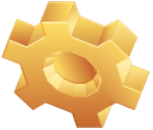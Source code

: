 <mxfile>
    <diagram id="N15Gc7Y7Y49GiwH0infV" name="Page-1">
        <mxGraphModel dx="1072" dy="515" grid="1" gridSize="10" guides="1" tooltips="1" connect="1" arrows="1" fold="1" page="1" pageScale="1" pageWidth="1200" pageHeight="1600" math="0" shadow="0">
            <root>
                <mxCell id="0"/>
                <mxCell id="1" parent="0"/>
                <mxCell id="2" value="" style="shape=image;html=1;verticalLabelPosition=bottom;verticalAlign=top;imageAspect=1;aspect=fixed;image=img/clipart/Gear_128x128.png;direction=south;" vertex="1" parent="1">
                    <mxGeometry x="494.51" y="535.49" width="74.46" height="63.48" as="geometry"/>
                </mxCell>
            </root>
        </mxGraphModel>
    </diagram>
</mxfile>